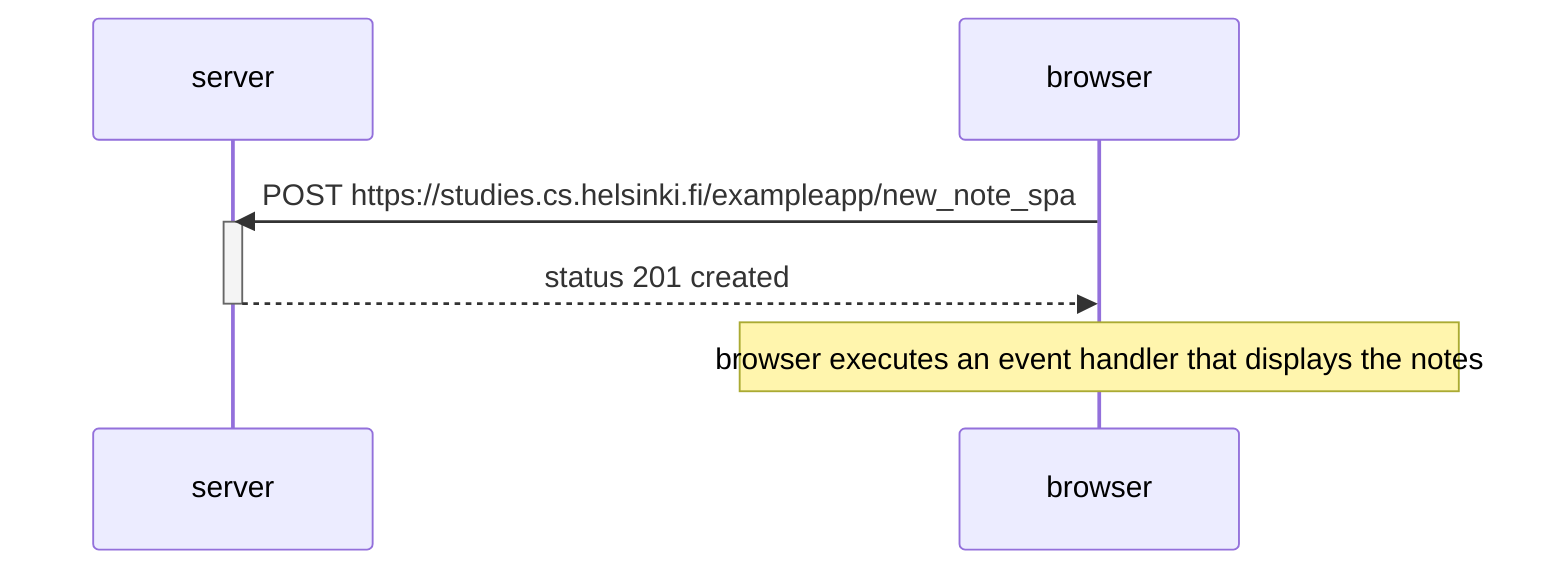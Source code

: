 sequenceDiagram
    participant server
    participant browser

    browser->>server: POST	https://studies.cs.helsinki.fi/exampleapp/new_note_spa
    activate server
    server-->>browser: status 201 created
    deactivate server

    Note over browser: browser executes an event handler that displays the notes